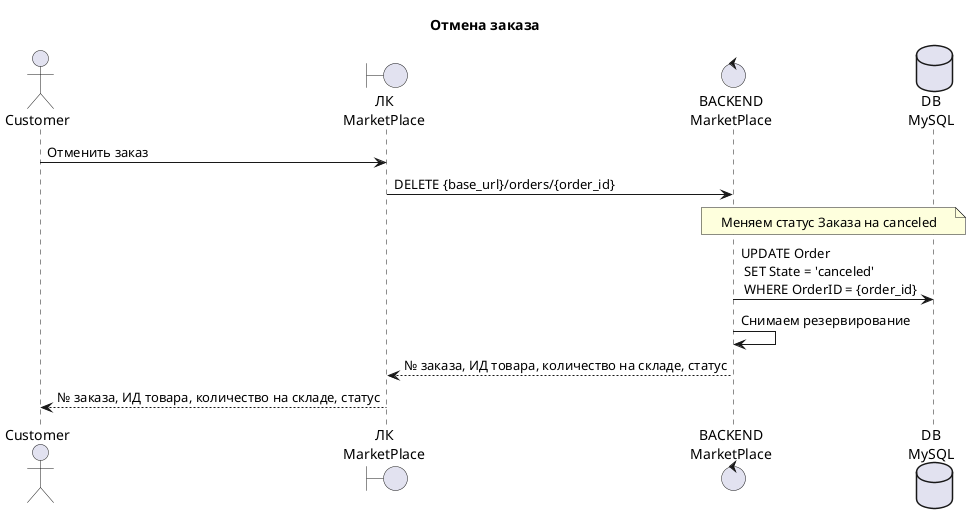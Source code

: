 @startuml
hide unlinked
title Отмена заказа

actor Customer as C 
boundary "ЛК\nMarketPlace"	as MP
control "BACKEND\nMarketPlace"	as CMP
database "DB\nMySQL" as DB
participant PayGateway as PG
queue Kafka as K
control "BACKEND\nStorehouse"	as CSH
actor UserSH as USH

C -> MP : Отменить заказ
MP -> CMP : DELETE {base_url}/orders/{order_id}
note over CMP, DB : Меняем статус Заказа на canceled
CMP -> DB : UPDATE Order\n SET State = 'canceled'\n WHERE OrderID = {order_id}
CMP -> CMP : Снимаем резервирование
MP <-- CMP : № заказа, ИД товара, количество на складе, статус
C <-- MP : № заказа, ИД товара, количество на складе, статус

@enduml